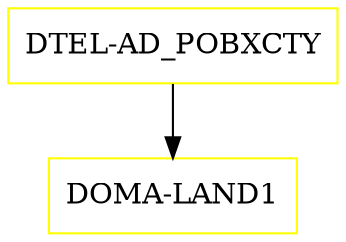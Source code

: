 digraph G {
  "DTEL-AD_POBXCTY" [shape=box,color=yellow];
  "DOMA-LAND1" [shape=box,color=yellow,URL="./DOMA_LAND1.html"];
  "DTEL-AD_POBXCTY" -> "DOMA-LAND1";
}
